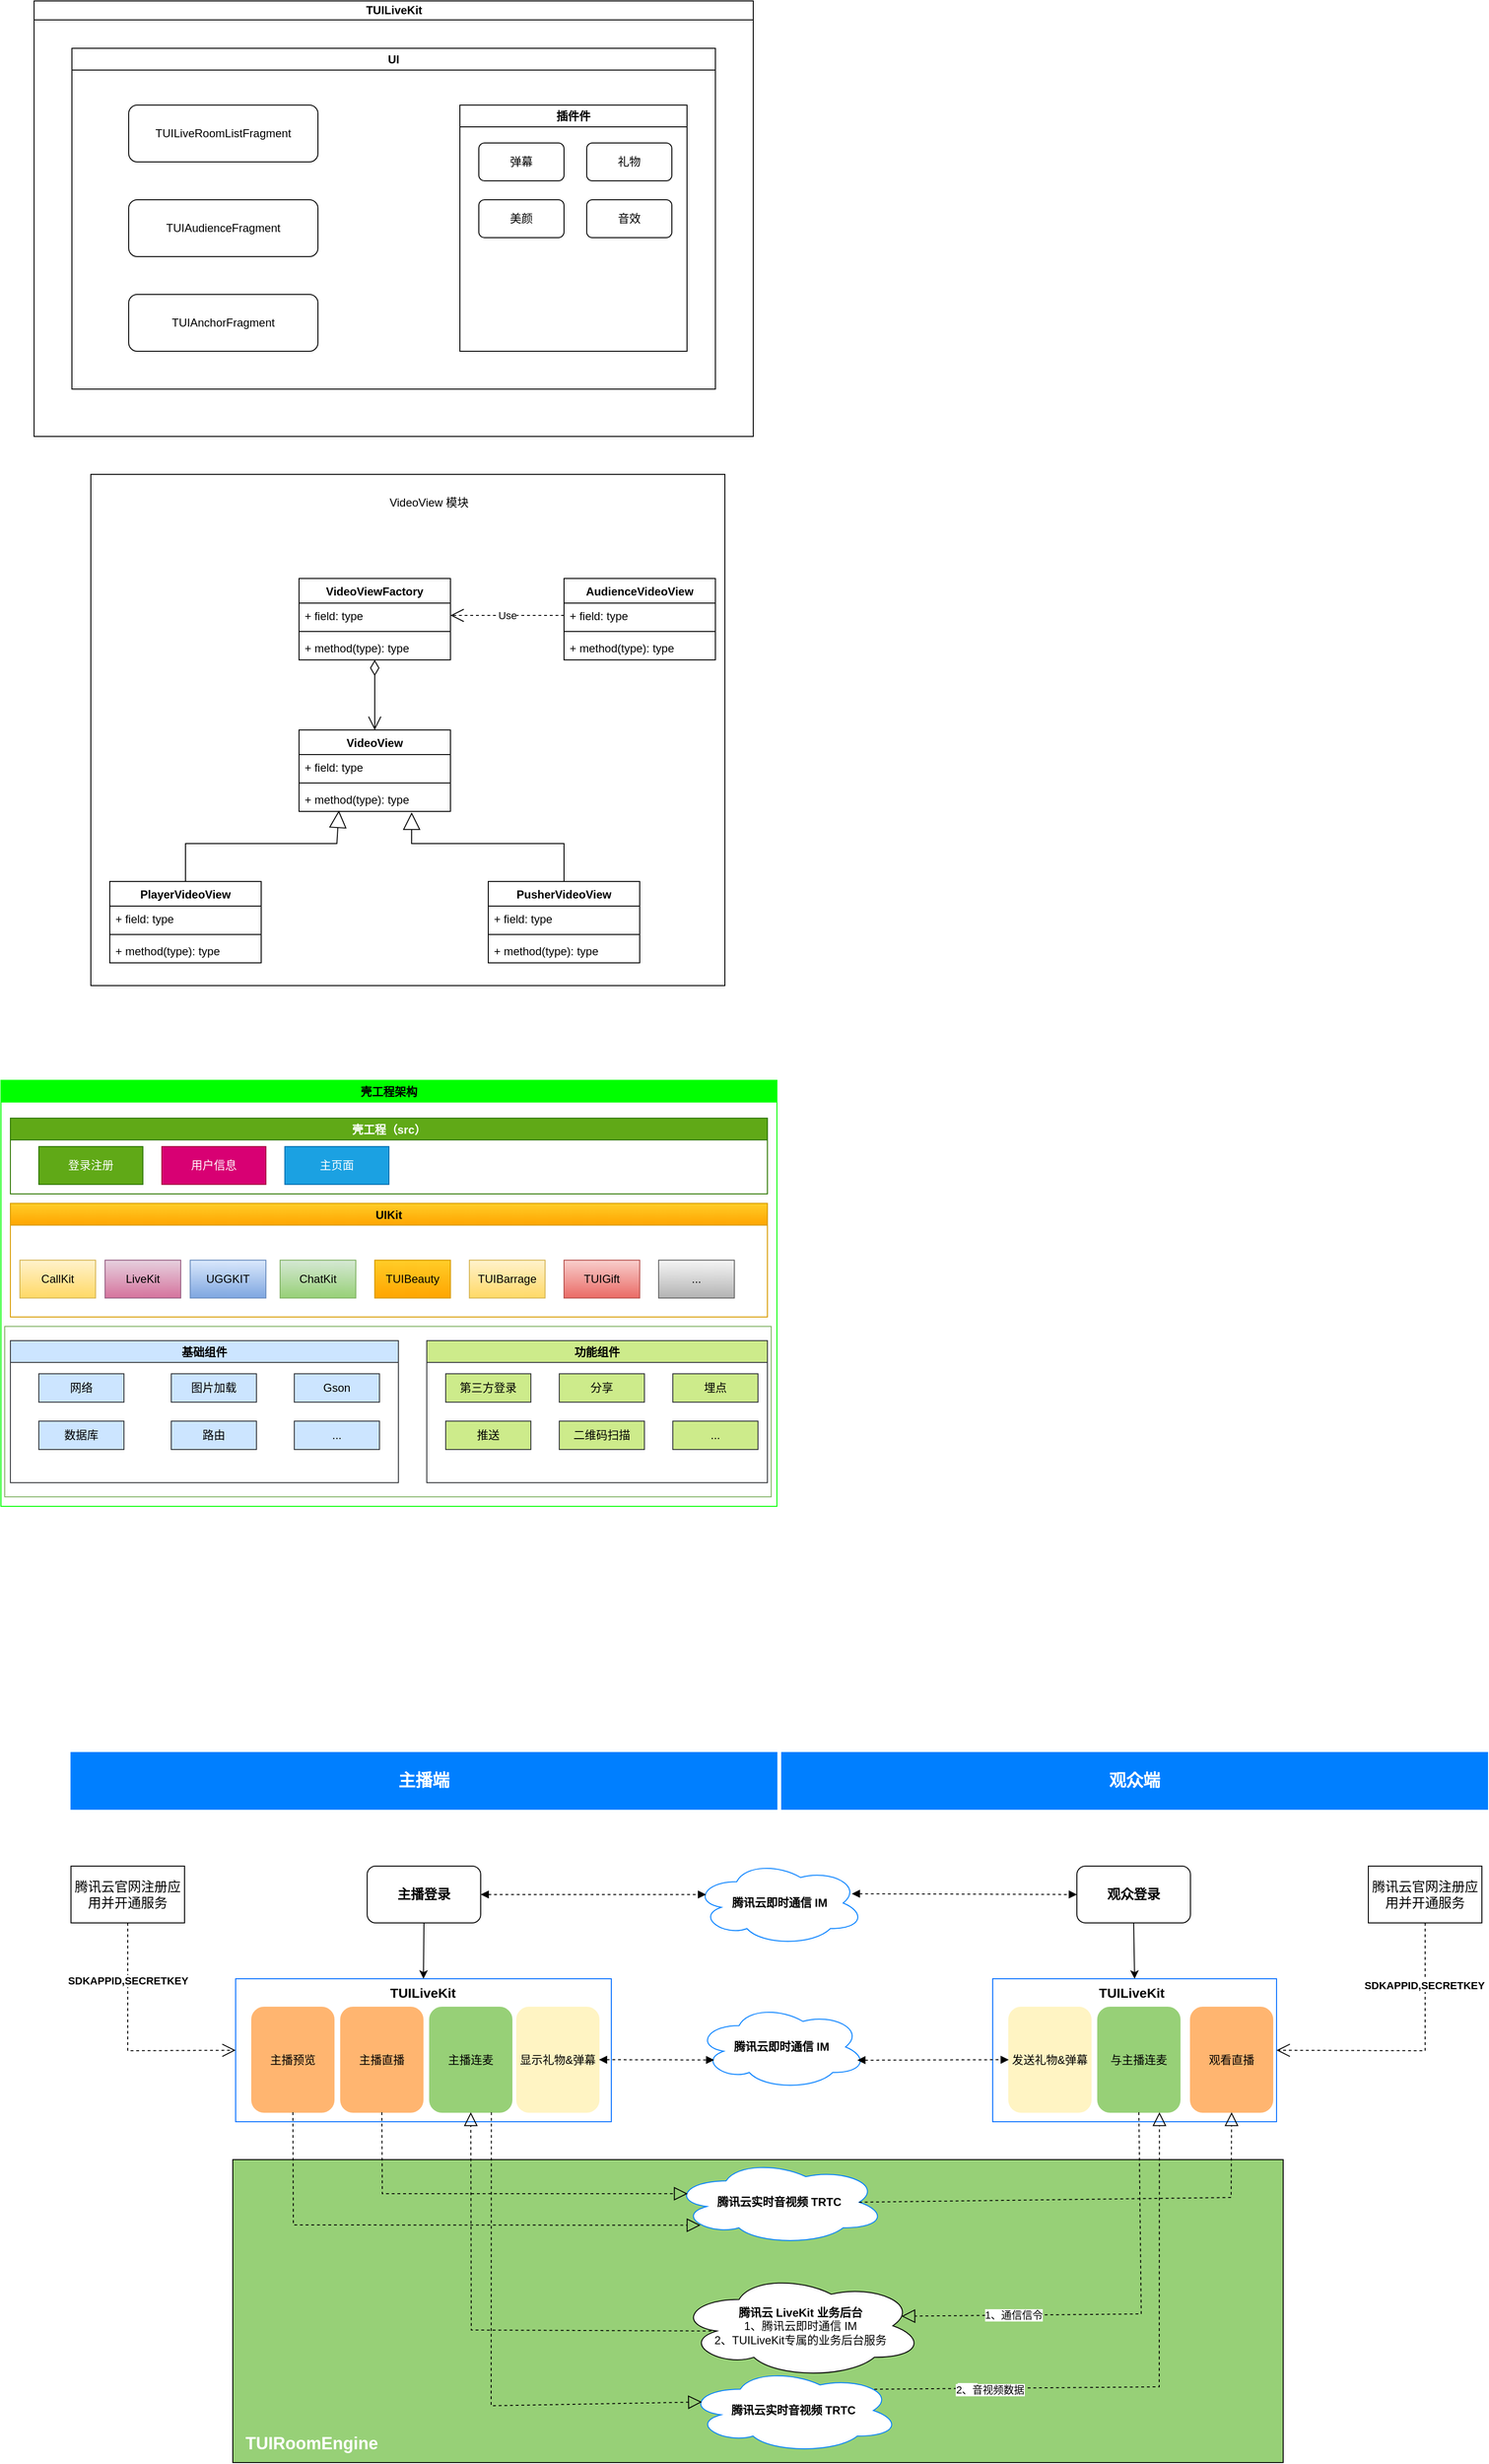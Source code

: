 <mxfile version="24.3.1" type="github">
  <diagram id="prtHgNgQTEPvFCAcTncT" name="Page-1">
    <mxGraphModel dx="2226" dy="975" grid="1" gridSize="10" guides="1" tooltips="1" connect="1" arrows="1" fold="1" page="1" pageScale="1" pageWidth="827" pageHeight="1169" math="0" shadow="0">
      <root>
        <mxCell id="0" />
        <mxCell id="1" parent="0" />
        <mxCell id="U0rbw6reVC3A500WmU9E-67" value="" style="rounded=0;whiteSpace=wrap;html=1;fillColor=#97D077;" vertex="1" parent="1">
          <mxGeometry x="250" y="2350" width="1110" height="320" as="geometry" />
        </mxCell>
        <mxCell id="qKdqZK4pxTI20FY4RLXW-25" value="" style="rounded=0;whiteSpace=wrap;html=1;fillColor=#FFFFFF;strokeColor=#82b366;" parent="1" vertex="1">
          <mxGeometry x="9" y="1470" width="810" height="180" as="geometry" />
        </mxCell>
        <mxCell id="Bm5xuSs-34fYkXy3SaaI-27" value="" style="rounded=0;whiteSpace=wrap;html=1;movable=0;resizable=0;rotatable=0;deletable=0;editable=0;locked=1;connectable=0;" parent="1" vertex="1">
          <mxGeometry x="100" y="570" width="670" height="540" as="geometry" />
        </mxCell>
        <mxCell id="dNxyNK7c78bLwvsdeMH5-11" value="TUILiveKit" style="swimlane;html=1;startSize=20;horizontal=1;containerType=tree;glass=0;" parent="1" vertex="1">
          <mxGeometry x="40" y="70" width="760" height="460" as="geometry" />
        </mxCell>
        <mxCell id="YKUUuAs3QgxlzlbzOPTa-2" value="UI" style="swimlane;whiteSpace=wrap;html=1;" parent="dNxyNK7c78bLwvsdeMH5-11" vertex="1">
          <mxGeometry x="40" y="50" width="680" height="360" as="geometry" />
        </mxCell>
        <mxCell id="YKUUuAs3QgxlzlbzOPTa-11" value="TUILiveRoomListFragment" style="rounded=1;whiteSpace=wrap;html=1;" parent="YKUUuAs3QgxlzlbzOPTa-2" vertex="1">
          <mxGeometry x="60" y="60" width="200" height="60" as="geometry" />
        </mxCell>
        <mxCell id="YKUUuAs3QgxlzlbzOPTa-12" value="TUIAudienceFragment" style="rounded=1;whiteSpace=wrap;html=1;" parent="YKUUuAs3QgxlzlbzOPTa-2" vertex="1">
          <mxGeometry x="60" y="160" width="200" height="60" as="geometry" />
        </mxCell>
        <mxCell id="YKUUuAs3QgxlzlbzOPTa-17" value="TUIAnchorFragment" style="rounded=1;whiteSpace=wrap;html=1;" parent="YKUUuAs3QgxlzlbzOPTa-2" vertex="1">
          <mxGeometry x="60" y="260" width="200" height="60" as="geometry" />
        </mxCell>
        <mxCell id="YKUUuAs3QgxlzlbzOPTa-18" value="插件件" style="swimlane;whiteSpace=wrap;html=1;" parent="YKUUuAs3QgxlzlbzOPTa-2" vertex="1">
          <mxGeometry x="410" y="60" width="240" height="260" as="geometry" />
        </mxCell>
        <mxCell id="YKUUuAs3QgxlzlbzOPTa-19" value="弹幕" style="rounded=1;whiteSpace=wrap;html=1;" parent="YKUUuAs3QgxlzlbzOPTa-18" vertex="1">
          <mxGeometry x="20" y="40" width="90" height="40" as="geometry" />
        </mxCell>
        <mxCell id="YKUUuAs3QgxlzlbzOPTa-20" value="礼物" style="rounded=1;whiteSpace=wrap;html=1;" parent="YKUUuAs3QgxlzlbzOPTa-18" vertex="1">
          <mxGeometry x="134" y="40" width="90" height="40" as="geometry" />
        </mxCell>
        <mxCell id="YKUUuAs3QgxlzlbzOPTa-21" value="美颜" style="rounded=1;whiteSpace=wrap;html=1;" parent="YKUUuAs3QgxlzlbzOPTa-18" vertex="1">
          <mxGeometry x="20" y="100" width="90" height="40" as="geometry" />
        </mxCell>
        <mxCell id="YKUUuAs3QgxlzlbzOPTa-22" value="音效" style="rounded=1;whiteSpace=wrap;html=1;" parent="YKUUuAs3QgxlzlbzOPTa-18" vertex="1">
          <mxGeometry x="134" y="100" width="90" height="40" as="geometry" />
        </mxCell>
        <mxCell id="Bm5xuSs-34fYkXy3SaaI-1" value="VideoView" style="swimlane;fontStyle=1;align=center;verticalAlign=top;childLayout=stackLayout;horizontal=1;startSize=26;horizontalStack=0;resizeParent=1;resizeParentMax=0;resizeLast=0;collapsible=1;marginBottom=0;whiteSpace=wrap;html=1;" parent="1" vertex="1">
          <mxGeometry x="320" y="840" width="160" height="86" as="geometry" />
        </mxCell>
        <mxCell id="Bm5xuSs-34fYkXy3SaaI-2" value="+ field: type" style="text;strokeColor=none;fillColor=none;align=left;verticalAlign=top;spacingLeft=4;spacingRight=4;overflow=hidden;rotatable=0;points=[[0,0.5],[1,0.5]];portConstraint=eastwest;whiteSpace=wrap;html=1;" parent="Bm5xuSs-34fYkXy3SaaI-1" vertex="1">
          <mxGeometry y="26" width="160" height="26" as="geometry" />
        </mxCell>
        <mxCell id="Bm5xuSs-34fYkXy3SaaI-3" value="" style="line;strokeWidth=1;fillColor=none;align=left;verticalAlign=middle;spacingTop=-1;spacingLeft=3;spacingRight=3;rotatable=0;labelPosition=right;points=[];portConstraint=eastwest;strokeColor=inherit;" parent="Bm5xuSs-34fYkXy3SaaI-1" vertex="1">
          <mxGeometry y="52" width="160" height="8" as="geometry" />
        </mxCell>
        <mxCell id="Bm5xuSs-34fYkXy3SaaI-4" value="+ method(type): type" style="text;strokeColor=none;fillColor=none;align=left;verticalAlign=top;spacingLeft=4;spacingRight=4;overflow=hidden;rotatable=0;points=[[0,0.5],[1,0.5]];portConstraint=eastwest;whiteSpace=wrap;html=1;" parent="Bm5xuSs-34fYkXy3SaaI-1" vertex="1">
          <mxGeometry y="60" width="160" height="26" as="geometry" />
        </mxCell>
        <mxCell id="Bm5xuSs-34fYkXy3SaaI-5" value="PusherVideoView" style="swimlane;fontStyle=1;align=center;verticalAlign=top;childLayout=stackLayout;horizontal=1;startSize=26;horizontalStack=0;resizeParent=1;resizeParentMax=0;resizeLast=0;collapsible=1;marginBottom=0;whiteSpace=wrap;html=1;" parent="1" vertex="1">
          <mxGeometry x="520" y="1000" width="160" height="86" as="geometry" />
        </mxCell>
        <mxCell id="Bm5xuSs-34fYkXy3SaaI-6" value="+ field: type" style="text;strokeColor=none;fillColor=none;align=left;verticalAlign=top;spacingLeft=4;spacingRight=4;overflow=hidden;rotatable=0;points=[[0,0.5],[1,0.5]];portConstraint=eastwest;whiteSpace=wrap;html=1;" parent="Bm5xuSs-34fYkXy3SaaI-5" vertex="1">
          <mxGeometry y="26" width="160" height="26" as="geometry" />
        </mxCell>
        <mxCell id="Bm5xuSs-34fYkXy3SaaI-7" value="" style="line;strokeWidth=1;fillColor=none;align=left;verticalAlign=middle;spacingTop=-1;spacingLeft=3;spacingRight=3;rotatable=0;labelPosition=right;points=[];portConstraint=eastwest;strokeColor=inherit;" parent="Bm5xuSs-34fYkXy3SaaI-5" vertex="1">
          <mxGeometry y="52" width="160" height="8" as="geometry" />
        </mxCell>
        <mxCell id="Bm5xuSs-34fYkXy3SaaI-8" value="+ method(type): type" style="text;strokeColor=none;fillColor=none;align=left;verticalAlign=top;spacingLeft=4;spacingRight=4;overflow=hidden;rotatable=0;points=[[0,0.5],[1,0.5]];portConstraint=eastwest;whiteSpace=wrap;html=1;" parent="Bm5xuSs-34fYkXy3SaaI-5" vertex="1">
          <mxGeometry y="60" width="160" height="26" as="geometry" />
        </mxCell>
        <mxCell id="Bm5xuSs-34fYkXy3SaaI-9" value="PlayerVideoView" style="swimlane;fontStyle=1;align=center;verticalAlign=top;childLayout=stackLayout;horizontal=1;startSize=26;horizontalStack=0;resizeParent=1;resizeParentMax=0;resizeLast=0;collapsible=1;marginBottom=0;whiteSpace=wrap;html=1;" parent="1" vertex="1">
          <mxGeometry x="120" y="1000" width="160" height="86" as="geometry" />
        </mxCell>
        <mxCell id="Bm5xuSs-34fYkXy3SaaI-10" value="+ field: type" style="text;strokeColor=none;fillColor=none;align=left;verticalAlign=top;spacingLeft=4;spacingRight=4;overflow=hidden;rotatable=0;points=[[0,0.5],[1,0.5]];portConstraint=eastwest;whiteSpace=wrap;html=1;" parent="Bm5xuSs-34fYkXy3SaaI-9" vertex="1">
          <mxGeometry y="26" width="160" height="26" as="geometry" />
        </mxCell>
        <mxCell id="Bm5xuSs-34fYkXy3SaaI-11" value="" style="line;strokeWidth=1;fillColor=none;align=left;verticalAlign=middle;spacingTop=-1;spacingLeft=3;spacingRight=3;rotatable=0;labelPosition=right;points=[];portConstraint=eastwest;strokeColor=inherit;" parent="Bm5xuSs-34fYkXy3SaaI-9" vertex="1">
          <mxGeometry y="52" width="160" height="8" as="geometry" />
        </mxCell>
        <mxCell id="Bm5xuSs-34fYkXy3SaaI-12" value="+ method(type): type" style="text;strokeColor=none;fillColor=none;align=left;verticalAlign=top;spacingLeft=4;spacingRight=4;overflow=hidden;rotatable=0;points=[[0,0.5],[1,0.5]];portConstraint=eastwest;whiteSpace=wrap;html=1;" parent="Bm5xuSs-34fYkXy3SaaI-9" vertex="1">
          <mxGeometry y="60" width="160" height="26" as="geometry" />
        </mxCell>
        <mxCell id="Bm5xuSs-34fYkXy3SaaI-13" value="AudienceVideoView" style="swimlane;fontStyle=1;align=center;verticalAlign=top;childLayout=stackLayout;horizontal=1;startSize=26;horizontalStack=0;resizeParent=1;resizeParentMax=0;resizeLast=0;collapsible=1;marginBottom=0;whiteSpace=wrap;html=1;" parent="1" vertex="1">
          <mxGeometry x="600" y="680" width="160" height="86" as="geometry" />
        </mxCell>
        <mxCell id="Bm5xuSs-34fYkXy3SaaI-14" value="+ field: type" style="text;strokeColor=none;fillColor=none;align=left;verticalAlign=top;spacingLeft=4;spacingRight=4;overflow=hidden;rotatable=0;points=[[0,0.5],[1,0.5]];portConstraint=eastwest;whiteSpace=wrap;html=1;" parent="Bm5xuSs-34fYkXy3SaaI-13" vertex="1">
          <mxGeometry y="26" width="160" height="26" as="geometry" />
        </mxCell>
        <mxCell id="Bm5xuSs-34fYkXy3SaaI-15" value="" style="line;strokeWidth=1;fillColor=none;align=left;verticalAlign=middle;spacingTop=-1;spacingLeft=3;spacingRight=3;rotatable=0;labelPosition=right;points=[];portConstraint=eastwest;strokeColor=inherit;" parent="Bm5xuSs-34fYkXy3SaaI-13" vertex="1">
          <mxGeometry y="52" width="160" height="8" as="geometry" />
        </mxCell>
        <mxCell id="Bm5xuSs-34fYkXy3SaaI-16" value="+ method(type): type" style="text;strokeColor=none;fillColor=none;align=left;verticalAlign=top;spacingLeft=4;spacingRight=4;overflow=hidden;rotatable=0;points=[[0,0.5],[1,0.5]];portConstraint=eastwest;whiteSpace=wrap;html=1;" parent="Bm5xuSs-34fYkXy3SaaI-13" vertex="1">
          <mxGeometry y="60" width="160" height="26" as="geometry" />
        </mxCell>
        <mxCell id="Bm5xuSs-34fYkXy3SaaI-17" value="VideoViewFactory" style="swimlane;fontStyle=1;align=center;verticalAlign=top;childLayout=stackLayout;horizontal=1;startSize=26;horizontalStack=0;resizeParent=1;resizeParentMax=0;resizeLast=0;collapsible=1;marginBottom=0;whiteSpace=wrap;html=1;" parent="1" vertex="1">
          <mxGeometry x="320" y="680" width="160" height="86" as="geometry" />
        </mxCell>
        <mxCell id="Bm5xuSs-34fYkXy3SaaI-18" value="+ field: type" style="text;strokeColor=none;fillColor=none;align=left;verticalAlign=top;spacingLeft=4;spacingRight=4;overflow=hidden;rotatable=0;points=[[0,0.5],[1,0.5]];portConstraint=eastwest;whiteSpace=wrap;html=1;" parent="Bm5xuSs-34fYkXy3SaaI-17" vertex="1">
          <mxGeometry y="26" width="160" height="26" as="geometry" />
        </mxCell>
        <mxCell id="Bm5xuSs-34fYkXy3SaaI-19" value="" style="line;strokeWidth=1;fillColor=none;align=left;verticalAlign=middle;spacingTop=-1;spacingLeft=3;spacingRight=3;rotatable=0;labelPosition=right;points=[];portConstraint=eastwest;strokeColor=inherit;" parent="Bm5xuSs-34fYkXy3SaaI-17" vertex="1">
          <mxGeometry y="52" width="160" height="8" as="geometry" />
        </mxCell>
        <mxCell id="Bm5xuSs-34fYkXy3SaaI-20" value="+ method(type): type" style="text;strokeColor=none;fillColor=none;align=left;verticalAlign=top;spacingLeft=4;spacingRight=4;overflow=hidden;rotatable=0;points=[[0,0.5],[1,0.5]];portConstraint=eastwest;whiteSpace=wrap;html=1;" parent="Bm5xuSs-34fYkXy3SaaI-17" vertex="1">
          <mxGeometry y="60" width="160" height="26" as="geometry" />
        </mxCell>
        <mxCell id="Bm5xuSs-34fYkXy3SaaI-22" value="" style="endArrow=block;endSize=16;endFill=0;html=1;rounded=0;exitX=0.5;exitY=0;exitDx=0;exitDy=0;entryX=0.263;entryY=0.962;entryDx=0;entryDy=0;entryPerimeter=0;" parent="1" source="Bm5xuSs-34fYkXy3SaaI-9" target="Bm5xuSs-34fYkXy3SaaI-4" edge="1">
          <mxGeometry width="160" relative="1" as="geometry">
            <mxPoint x="330" y="790" as="sourcePoint" />
            <mxPoint x="490" y="790" as="targetPoint" />
            <Array as="points">
              <mxPoint x="200" y="960" />
              <mxPoint x="360" y="960" />
            </Array>
          </mxGeometry>
        </mxCell>
        <mxCell id="Bm5xuSs-34fYkXy3SaaI-24" value="" style="endArrow=block;endSize=16;endFill=0;html=1;rounded=0;exitX=0.5;exitY=0;exitDx=0;exitDy=0;entryX=0.744;entryY=1.038;entryDx=0;entryDy=0;entryPerimeter=0;" parent="1" source="Bm5xuSs-34fYkXy3SaaI-5" target="Bm5xuSs-34fYkXy3SaaI-4" edge="1">
          <mxGeometry width="160" relative="1" as="geometry">
            <mxPoint x="330" y="790" as="sourcePoint" />
            <mxPoint x="490" y="790" as="targetPoint" />
            <Array as="points">
              <mxPoint x="600" y="960" />
              <mxPoint x="439" y="960" />
            </Array>
          </mxGeometry>
        </mxCell>
        <mxCell id="Bm5xuSs-34fYkXy3SaaI-25" value="" style="endArrow=open;html=1;endSize=12;startArrow=diamondThin;startSize=14;startFill=0;edgeStyle=orthogonalEdgeStyle;align=left;verticalAlign=bottom;rounded=0;" parent="1" edge="1">
          <mxGeometry x="-1" y="3" relative="1" as="geometry">
            <mxPoint x="400" y="766" as="sourcePoint" />
            <mxPoint x="400" y="840" as="targetPoint" />
            <Array as="points">
              <mxPoint x="400" y="809" />
            </Array>
          </mxGeometry>
        </mxCell>
        <mxCell id="Bm5xuSs-34fYkXy3SaaI-26" value="Use" style="endArrow=open;endSize=12;dashed=1;html=1;rounded=0;exitX=0;exitY=0.5;exitDx=0;exitDy=0;entryX=1;entryY=0.5;entryDx=0;entryDy=0;" parent="1" source="Bm5xuSs-34fYkXy3SaaI-14" target="Bm5xuSs-34fYkXy3SaaI-18" edge="1">
          <mxGeometry width="160" relative="1" as="geometry">
            <mxPoint x="480" y="790" as="sourcePoint" />
            <mxPoint x="640" y="790" as="targetPoint" />
          </mxGeometry>
        </mxCell>
        <mxCell id="Bm5xuSs-34fYkXy3SaaI-28" value="VideoView 模块" style="text;html=1;strokeColor=none;fillColor=none;align=center;verticalAlign=middle;whiteSpace=wrap;rounded=0;movable=0;resizable=0;rotatable=0;deletable=0;editable=0;locked=1;connectable=0;" parent="1" vertex="1">
          <mxGeometry x="395" y="585" width="125" height="30" as="geometry" />
        </mxCell>
        <mxCell id="qKdqZK4pxTI20FY4RLXW-4" value="基础组件" style="swimlane;fillColor=#cce5ff;strokeColor=#36393d;" parent="1" vertex="1">
          <mxGeometry x="15" y="1485" width="410" height="150" as="geometry" />
        </mxCell>
        <mxCell id="qKdqZK4pxTI20FY4RLXW-5" value="功能组件" style="swimlane;fillColor=#cdeb8b;strokeColor=#36393d;" parent="1" vertex="1">
          <mxGeometry x="455" y="1485" width="360" height="150" as="geometry" />
        </mxCell>
        <mxCell id="qKdqZK4pxTI20FY4RLXW-7" value="壳工程架构" style="swimlane;fillColor=#00FF00;strokeColor=#00FF00;" parent="1" vertex="1">
          <mxGeometry x="5" y="1210" width="820" height="450" as="geometry" />
        </mxCell>
        <mxCell id="qKdqZK4pxTI20FY4RLXW-8" value="网络" style="rounded=0;whiteSpace=wrap;html=1;fillColor=#cce5ff;strokeColor=#36393d;" parent="qKdqZK4pxTI20FY4RLXW-7" vertex="1">
          <mxGeometry x="40" y="310" width="90" height="30" as="geometry" />
        </mxCell>
        <mxCell id="qKdqZK4pxTI20FY4RLXW-9" value="数据库" style="rounded=0;whiteSpace=wrap;html=1;fillColor=#cce5ff;strokeColor=#36393d;" parent="qKdqZK4pxTI20FY4RLXW-7" vertex="1">
          <mxGeometry x="40" y="360" width="90" height="30" as="geometry" />
        </mxCell>
        <mxCell id="qKdqZK4pxTI20FY4RLXW-10" value="图片加载" style="rounded=0;whiteSpace=wrap;html=1;fillColor=#cce5ff;strokeColor=#36393d;" parent="qKdqZK4pxTI20FY4RLXW-7" vertex="1">
          <mxGeometry x="180" y="310" width="90" height="30" as="geometry" />
        </mxCell>
        <mxCell id="qKdqZK4pxTI20FY4RLXW-11" value="路由" style="rounded=0;whiteSpace=wrap;html=1;fillColor=#cce5ff;strokeColor=#36393d;" parent="qKdqZK4pxTI20FY4RLXW-7" vertex="1">
          <mxGeometry x="180" y="360" width="90" height="30" as="geometry" />
        </mxCell>
        <mxCell id="qKdqZK4pxTI20FY4RLXW-12" value="Gson" style="rounded=0;whiteSpace=wrap;html=1;fillColor=#cce5ff;strokeColor=#36393d;" parent="qKdqZK4pxTI20FY4RLXW-7" vertex="1">
          <mxGeometry x="310" y="310" width="90" height="30" as="geometry" />
        </mxCell>
        <mxCell id="qKdqZK4pxTI20FY4RLXW-19" value="..." style="rounded=0;whiteSpace=wrap;html=1;fillColor=#cce5ff;strokeColor=#36393d;" parent="qKdqZK4pxTI20FY4RLXW-7" vertex="1">
          <mxGeometry x="310" y="360" width="90" height="30" as="geometry" />
        </mxCell>
        <mxCell id="qKdqZK4pxTI20FY4RLXW-20" value="第三方登录" style="rounded=0;whiteSpace=wrap;html=1;fillColor=#cdeb8b;strokeColor=#36393d;" parent="qKdqZK4pxTI20FY4RLXW-7" vertex="1">
          <mxGeometry x="470" y="310" width="90" height="30" as="geometry" />
        </mxCell>
        <mxCell id="qKdqZK4pxTI20FY4RLXW-21" value="分享" style="rounded=0;whiteSpace=wrap;html=1;fillColor=#cdeb8b;strokeColor=#36393d;" parent="qKdqZK4pxTI20FY4RLXW-7" vertex="1">
          <mxGeometry x="590" y="310" width="90" height="30" as="geometry" />
        </mxCell>
        <mxCell id="qKdqZK4pxTI20FY4RLXW-22" value="埋点" style="rounded=0;whiteSpace=wrap;html=1;fillColor=#cdeb8b;strokeColor=#36393d;" parent="qKdqZK4pxTI20FY4RLXW-7" vertex="1">
          <mxGeometry x="710" y="310" width="90" height="30" as="geometry" />
        </mxCell>
        <mxCell id="qKdqZK4pxTI20FY4RLXW-24" value="推送" style="rounded=0;whiteSpace=wrap;html=1;fillColor=#cdeb8b;strokeColor=#36393d;" parent="qKdqZK4pxTI20FY4RLXW-7" vertex="1">
          <mxGeometry x="470" y="360" width="90" height="30" as="geometry" />
        </mxCell>
        <mxCell id="qKdqZK4pxTI20FY4RLXW-33" value="UIKit" style="swimlane;fillColor=#ffcd28;strokeColor=#d79b00;gradientColor=#ffa500;" parent="qKdqZK4pxTI20FY4RLXW-7" vertex="1">
          <mxGeometry x="10" y="130" width="800" height="120" as="geometry" />
        </mxCell>
        <mxCell id="qKdqZK4pxTI20FY4RLXW-29" value="LiveKit" style="rounded=0;whiteSpace=wrap;html=1;fillColor=#e6d0de;strokeColor=#996185;gradientColor=#d5739d;" parent="qKdqZK4pxTI20FY4RLXW-33" vertex="1">
          <mxGeometry x="100" y="60" width="80" height="40" as="geometry" />
        </mxCell>
        <mxCell id="qKdqZK4pxTI20FY4RLXW-28" value="CallKit" style="rounded=0;whiteSpace=wrap;html=1;fillColor=#fff2cc;strokeColor=#d6b656;gradientColor=#ffd966;" parent="qKdqZK4pxTI20FY4RLXW-33" vertex="1">
          <mxGeometry x="10" y="60" width="80" height="40" as="geometry" />
        </mxCell>
        <mxCell id="qKdqZK4pxTI20FY4RLXW-31" value="UGGKIT" style="rounded=0;whiteSpace=wrap;html=1;fillColor=#dae8fc;strokeColor=#6c8ebf;gradientColor=#7ea6e0;" parent="qKdqZK4pxTI20FY4RLXW-33" vertex="1">
          <mxGeometry x="190" y="60" width="80" height="40" as="geometry" />
        </mxCell>
        <mxCell id="sze4PZu37mG5Or_dmL7Z-6" value="ChatKit" style="rounded=0;whiteSpace=wrap;html=1;fillColor=#d5e8d4;strokeColor=#82b366;gradientColor=#97d077;" parent="qKdqZK4pxTI20FY4RLXW-33" vertex="1">
          <mxGeometry x="285" y="60" width="80" height="40" as="geometry" />
        </mxCell>
        <mxCell id="sze4PZu37mG5Or_dmL7Z-7" value="TUIBeauty" style="rounded=0;whiteSpace=wrap;html=1;fillColor=#ffcd28;strokeColor=#d79b00;gradientColor=#ffa500;" parent="qKdqZK4pxTI20FY4RLXW-33" vertex="1">
          <mxGeometry x="385" y="60" width="80" height="40" as="geometry" />
        </mxCell>
        <mxCell id="sze4PZu37mG5Or_dmL7Z-8" value="TUIBarrage" style="rounded=0;whiteSpace=wrap;html=1;fillColor=#fff2cc;strokeColor=#d6b656;gradientColor=#ffd966;" parent="qKdqZK4pxTI20FY4RLXW-33" vertex="1">
          <mxGeometry x="485" y="60" width="80" height="40" as="geometry" />
        </mxCell>
        <mxCell id="sze4PZu37mG5Or_dmL7Z-9" value="TUIGift" style="rounded=0;whiteSpace=wrap;html=1;fillColor=#f8cecc;strokeColor=#b85450;gradientColor=#ea6b66;" parent="qKdqZK4pxTI20FY4RLXW-33" vertex="1">
          <mxGeometry x="585" y="60" width="80" height="40" as="geometry" />
        </mxCell>
        <mxCell id="sze4PZu37mG5Or_dmL7Z-19" value="..." style="rounded=0;whiteSpace=wrap;html=1;fillColor=#f5f5f5;strokeColor=#666666;gradientColor=#b3b3b3;" parent="qKdqZK4pxTI20FY4RLXW-33" vertex="1">
          <mxGeometry x="685" y="60" width="80" height="40" as="geometry" />
        </mxCell>
        <mxCell id="qKdqZK4pxTI20FY4RLXW-36" value="壳工程（src）" style="swimlane;fillColor=#60a917;strokeColor=#2D7600;fontColor=#ffffff;" parent="1" vertex="1">
          <mxGeometry x="15" y="1250" width="800" height="80" as="geometry" />
        </mxCell>
        <mxCell id="qKdqZK4pxTI20FY4RLXW-37" value="登录注册" style="rounded=0;whiteSpace=wrap;html=1;fillColor=#60a917;strokeColor=#2D7600;fontColor=#ffffff;" parent="qKdqZK4pxTI20FY4RLXW-36" vertex="1">
          <mxGeometry x="30" y="30" width="110" height="40" as="geometry" />
        </mxCell>
        <mxCell id="qKdqZK4pxTI20FY4RLXW-38" value="用户信息" style="rounded=0;whiteSpace=wrap;html=1;fillColor=#d80073;strokeColor=#A50040;fontColor=#ffffff;" parent="qKdqZK4pxTI20FY4RLXW-36" vertex="1">
          <mxGeometry x="160" y="30" width="110" height="40" as="geometry" />
        </mxCell>
        <mxCell id="qKdqZK4pxTI20FY4RLXW-39" value="主页面" style="rounded=0;whiteSpace=wrap;html=1;fillColor=#1ba1e2;strokeColor=#006EAF;fontColor=#ffffff;" parent="qKdqZK4pxTI20FY4RLXW-36" vertex="1">
          <mxGeometry x="290" y="30" width="110" height="40" as="geometry" />
        </mxCell>
        <mxCell id="sze4PZu37mG5Or_dmL7Z-2" value="二维码扫描" style="rounded=0;whiteSpace=wrap;html=1;fillColor=#cdeb8b;strokeColor=#36393d;" parent="1" vertex="1">
          <mxGeometry x="595" y="1570" width="90" height="30" as="geometry" />
        </mxCell>
        <mxCell id="sze4PZu37mG5Or_dmL7Z-21" value="..." style="rounded=0;whiteSpace=wrap;html=1;fillColor=#cdeb8b;strokeColor=#36393d;" parent="1" vertex="1">
          <mxGeometry x="715" y="1570" width="90" height="30" as="geometry" />
        </mxCell>
        <mxCell id="U0rbw6reVC3A500WmU9E-5" value="&lt;font color=&quot;#ffffff&quot; style=&quot;font-size: 18px;&quot;&gt;&lt;b&gt;主播端&lt;/b&gt;&lt;/font&gt;" style="rounded=0;whiteSpace=wrap;html=1;strokeColor=#007FFF;fillColor=#007FFF;" vertex="1" parent="1">
          <mxGeometry x="79" y="1920" width="746" height="60" as="geometry" />
        </mxCell>
        <mxCell id="U0rbw6reVC3A500WmU9E-6" value="&lt;font style=&quot;font-size: 18px;&quot; color=&quot;#ffffff&quot;&gt;&lt;b&gt;观众端&lt;/b&gt;&lt;/font&gt;" style="rounded=0;whiteSpace=wrap;html=1;strokeColor=#007FFF;fillColor=#007FFF;" vertex="1" parent="1">
          <mxGeometry x="830" y="1920" width="746" height="60" as="geometry" />
        </mxCell>
        <mxCell id="U0rbw6reVC3A500WmU9E-7" value="&lt;font style=&quot;font-size: 14px;&quot;&gt;&lt;b&gt;主播登录&lt;/b&gt;&lt;/font&gt;" style="rounded=1;whiteSpace=wrap;html=1;" vertex="1" parent="1">
          <mxGeometry x="392" y="2040" width="120" height="60" as="geometry" />
        </mxCell>
        <mxCell id="U0rbw6reVC3A500WmU9E-9" value="" style="endArrow=classic;html=1;rounded=0;exitX=0.5;exitY=1;exitDx=0;exitDy=0;entryX=0.5;entryY=0;entryDx=0;entryDy=0;" edge="1" parent="1" source="U0rbw6reVC3A500WmU9E-7" target="U0rbw6reVC3A500WmU9E-10">
          <mxGeometry width="50" height="50" relative="1" as="geometry">
            <mxPoint x="830" y="2170" as="sourcePoint" />
            <mxPoint x="452" y="2160" as="targetPoint" />
          </mxGeometry>
        </mxCell>
        <mxCell id="U0rbw6reVC3A500WmU9E-10" value="" style="rounded=0;whiteSpace=wrap;html=1;strokeColor=#006CFF;" vertex="1" parent="1">
          <mxGeometry x="253" y="2159" width="397" height="151" as="geometry" />
        </mxCell>
        <mxCell id="U0rbw6reVC3A500WmU9E-14" value="&lt;font style=&quot;font-size: 14px;&quot;&gt;&lt;b&gt;TUILiveKit&lt;/b&gt;&lt;/font&gt;" style="text;html=1;align=center;verticalAlign=middle;whiteSpace=wrap;rounded=0;" vertex="1" parent="1">
          <mxGeometry x="420.5" y="2159" width="60" height="30" as="geometry" />
        </mxCell>
        <mxCell id="U0rbw6reVC3A500WmU9E-17" value="主播预览" style="rounded=1;whiteSpace=wrap;html=1;fillColor=#FFB570;strokeColor=#FFB570;" vertex="1" parent="1">
          <mxGeometry x="270" y="2189" width="87" height="111" as="geometry" />
        </mxCell>
        <mxCell id="U0rbw6reVC3A500WmU9E-18" value="主播直播" style="rounded=1;whiteSpace=wrap;html=1;strokeColor=#FFB570;fillColor=#FFB570;" vertex="1" parent="1">
          <mxGeometry x="364" y="2189" width="87" height="111" as="geometry" />
        </mxCell>
        <mxCell id="U0rbw6reVC3A500WmU9E-19" value="主播连麦" style="rounded=1;whiteSpace=wrap;html=1;fillColor=#97D077;strokeColor=#97D077;" vertex="1" parent="1">
          <mxGeometry x="458" y="2189" width="87" height="111" as="geometry" />
        </mxCell>
        <mxCell id="U0rbw6reVC3A500WmU9E-22" value="&lt;font style=&quot;font-size: 14px;&quot;&gt;&lt;b&gt;观众登录&lt;/b&gt;&lt;/font&gt;" style="rounded=1;whiteSpace=wrap;html=1;" vertex="1" parent="1">
          <mxGeometry x="1142" y="2040" width="120" height="60" as="geometry" />
        </mxCell>
        <mxCell id="U0rbw6reVC3A500WmU9E-23" value="" style="endArrow=classic;html=1;rounded=0;exitX=0.5;exitY=1;exitDx=0;exitDy=0;entryX=0.5;entryY=0;entryDx=0;entryDy=0;" edge="1" parent="1" source="U0rbw6reVC3A500WmU9E-22" target="U0rbw6reVC3A500WmU9E-24">
          <mxGeometry width="50" height="50" relative="1" as="geometry">
            <mxPoint x="1580" y="2170" as="sourcePoint" />
            <mxPoint x="1202" y="2160" as="targetPoint" />
          </mxGeometry>
        </mxCell>
        <mxCell id="U0rbw6reVC3A500WmU9E-24" value="" style="rounded=0;whiteSpace=wrap;html=1;strokeColor=#006CFF;" vertex="1" parent="1">
          <mxGeometry x="1053" y="2159" width="300" height="151" as="geometry" />
        </mxCell>
        <mxCell id="U0rbw6reVC3A500WmU9E-25" value="&lt;font style=&quot;font-size: 14px;&quot;&gt;&lt;b&gt;TUILiveKit&lt;/b&gt;&lt;/font&gt;" style="text;html=1;align=center;verticalAlign=middle;whiteSpace=wrap;rounded=0;" vertex="1" parent="1">
          <mxGeometry x="1170" y="2159" width="60" height="30" as="geometry" />
        </mxCell>
        <mxCell id="U0rbw6reVC3A500WmU9E-26" value="观看直播" style="rounded=1;whiteSpace=wrap;html=1;fillColor=#FFB570;strokeColor=#FFB570;" vertex="1" parent="1">
          <mxGeometry x="1262" y="2189" width="87" height="111" as="geometry" />
        </mxCell>
        <mxCell id="U0rbw6reVC3A500WmU9E-27" value="与主播连麦" style="rounded=1;whiteSpace=wrap;html=1;strokeColor=#97D077;fillColor=#97D077;" vertex="1" parent="1">
          <mxGeometry x="1164" y="2189" width="87" height="111" as="geometry" />
        </mxCell>
        <mxCell id="U0rbw6reVC3A500WmU9E-28" value="发送礼物&amp;amp;弹幕" style="rounded=1;whiteSpace=wrap;html=1;fillColor=#FFF4C3;strokeColor=#FFF4C3;" vertex="1" parent="1">
          <mxGeometry x="1070" y="2189" width="87" height="111" as="geometry" />
        </mxCell>
        <mxCell id="U0rbw6reVC3A500WmU9E-34" value="&lt;b&gt;腾讯云实时音视频 TRTC&lt;/b&gt;" style="ellipse;shape=cloud;whiteSpace=wrap;html=1;strokeColor=#007FFF;" vertex="1" parent="1">
          <mxGeometry x="715" y="2350" width="225" height="90" as="geometry" />
        </mxCell>
        <mxCell id="U0rbw6reVC3A500WmU9E-35" value="显示礼物&amp;amp;弹幕" style="rounded=1;whiteSpace=wrap;html=1;strokeColor=#FFF4C3;fillColor=#FFF4C3;" vertex="1" parent="1">
          <mxGeometry x="550" y="2189" width="87" height="111" as="geometry" />
        </mxCell>
        <mxCell id="U0rbw6reVC3A500WmU9E-36" value="" style="endArrow=block;dashed=1;endFill=0;endSize=12;html=1;rounded=0;entryX=0.5;entryY=1;entryDx=0;entryDy=0;exitX=0.875;exitY=0.5;exitDx=0;exitDy=0;exitPerimeter=0;" edge="1" parent="1" source="U0rbw6reVC3A500WmU9E-34" target="U0rbw6reVC3A500WmU9E-26">
          <mxGeometry width="160" relative="1" as="geometry">
            <mxPoint x="850" y="2310" as="sourcePoint" />
            <mxPoint x="1010" y="2310" as="targetPoint" />
            <Array as="points">
              <mxPoint x="1305" y="2390" />
            </Array>
          </mxGeometry>
        </mxCell>
        <mxCell id="U0rbw6reVC3A500WmU9E-37" value="" style="endArrow=block;dashed=1;endFill=0;endSize=12;html=1;rounded=0;exitX=0.5;exitY=1;exitDx=0;exitDy=0;entryX=0.07;entryY=0.4;entryDx=0;entryDy=0;entryPerimeter=0;" edge="1" parent="1" source="U0rbw6reVC3A500WmU9E-18" target="U0rbw6reVC3A500WmU9E-34">
          <mxGeometry width="160" relative="1" as="geometry">
            <mxPoint x="850" y="2310" as="sourcePoint" />
            <mxPoint x="1010" y="2310" as="targetPoint" />
            <Array as="points">
              <mxPoint x="408" y="2386" />
            </Array>
          </mxGeometry>
        </mxCell>
        <mxCell id="U0rbw6reVC3A500WmU9E-38" value="" style="endArrow=block;dashed=1;endFill=0;endSize=12;html=1;rounded=0;exitX=0.88;exitY=0.25;exitDx=0;exitDy=0;entryX=0.75;entryY=1;entryDx=0;entryDy=0;exitPerimeter=0;" edge="1" parent="1" source="U0rbw6reVC3A500WmU9E-43" target="U0rbw6reVC3A500WmU9E-27">
          <mxGeometry width="160" relative="1" as="geometry">
            <mxPoint x="850" y="2310" as="sourcePoint" />
            <mxPoint x="1010" y="2310" as="targetPoint" />
            <Array as="points">
              <mxPoint x="1229" y="2590" />
            </Array>
          </mxGeometry>
        </mxCell>
        <mxCell id="U0rbw6reVC3A500WmU9E-48" value="Text" style="edgeLabel;html=1;align=center;verticalAlign=middle;resizable=0;points=[];" vertex="1" connectable="0" parent="U0rbw6reVC3A500WmU9E-38">
          <mxGeometry x="-0.674" relative="1" as="geometry">
            <mxPoint x="1" as="offset" />
          </mxGeometry>
        </mxCell>
        <mxCell id="U0rbw6reVC3A500WmU9E-49" value="2、音视频数据" style="edgeLabel;html=1;align=center;verticalAlign=middle;resizable=0;points=[];" vertex="1" connectable="0" parent="U0rbw6reVC3A500WmU9E-38">
          <mxGeometry x="-0.592" y="-1" relative="1" as="geometry">
            <mxPoint x="1" as="offset" />
          </mxGeometry>
        </mxCell>
        <mxCell id="U0rbw6reVC3A500WmU9E-39" value="" style="endArrow=block;dashed=1;endFill=0;endSize=12;html=1;rounded=0;entryX=0.5;entryY=1;entryDx=0;entryDy=0;exitX=0.16;exitY=0.55;exitDx=0;exitDy=0;exitPerimeter=0;" edge="1" parent="1" source="U0rbw6reVC3A500WmU9E-78" target="U0rbw6reVC3A500WmU9E-19">
          <mxGeometry width="160" relative="1" as="geometry">
            <mxPoint x="655" y="2530" as="sourcePoint" />
            <mxPoint x="1010" y="2310" as="targetPoint" />
            <Array as="points">
              <mxPoint x="502" y="2530" />
            </Array>
          </mxGeometry>
        </mxCell>
        <mxCell id="U0rbw6reVC3A500WmU9E-40" value="" style="endArrow=block;dashed=1;endFill=0;endSize=12;html=1;rounded=0;exitX=0.5;exitY=1;exitDx=0;exitDy=0;entryX=0.91;entryY=0.409;entryDx=0;entryDy=0;entryPerimeter=0;" edge="1" parent="1" source="U0rbw6reVC3A500WmU9E-27" target="U0rbw6reVC3A500WmU9E-78">
          <mxGeometry width="160" relative="1" as="geometry">
            <mxPoint x="850" y="2310" as="sourcePoint" />
            <mxPoint x="970" y="2513" as="targetPoint" />
            <Array as="points">
              <mxPoint x="1210" y="2513" />
            </Array>
          </mxGeometry>
        </mxCell>
        <mxCell id="U0rbw6reVC3A500WmU9E-47" value="1、通信信令" style="edgeLabel;html=1;align=center;verticalAlign=middle;resizable=0;points=[];" vertex="1" connectable="0" parent="U0rbw6reVC3A500WmU9E-40">
          <mxGeometry x="0.493" y="-1" relative="1" as="geometry">
            <mxPoint as="offset" />
          </mxGeometry>
        </mxCell>
        <mxCell id="U0rbw6reVC3A500WmU9E-43" value="&lt;b&gt;腾讯云实时音视频 TRTC&lt;/b&gt;" style="ellipse;shape=cloud;whiteSpace=wrap;html=1;strokeColor=#007FFF;" vertex="1" parent="1">
          <mxGeometry x="730" y="2570" width="225" height="90" as="geometry" />
        </mxCell>
        <mxCell id="U0rbw6reVC3A500WmU9E-44" value="" style="endArrow=block;dashed=1;endFill=0;endSize=12;html=1;rounded=0;exitX=0.75;exitY=1;exitDx=0;exitDy=0;entryX=0.07;entryY=0.4;entryDx=0;entryDy=0;entryPerimeter=0;" edge="1" parent="1" source="U0rbw6reVC3A500WmU9E-19" target="U0rbw6reVC3A500WmU9E-43">
          <mxGeometry width="160" relative="1" as="geometry">
            <mxPoint x="780" y="2390" as="sourcePoint" />
            <mxPoint x="560" y="2570" as="targetPoint" />
            <Array as="points">
              <mxPoint x="523" y="2610" />
            </Array>
          </mxGeometry>
        </mxCell>
        <mxCell id="U0rbw6reVC3A500WmU9E-50" value="&lt;b&gt;腾讯云即时通信 IM&lt;/b&gt;" style="ellipse;shape=cloud;whiteSpace=wrap;html=1;strokeColor=#007FFF;" vertex="1" parent="1">
          <mxGeometry x="740" y="2186" width="180" height="90" as="geometry" />
        </mxCell>
        <mxCell id="U0rbw6reVC3A500WmU9E-53" value="" style="endArrow=block;startArrow=block;endFill=1;startFill=1;html=1;rounded=0;exitX=1;exitY=0.5;exitDx=0;exitDy=0;entryX=0.104;entryY=0.653;entryDx=0;entryDy=0;entryPerimeter=0;dashed=1;" edge="1" parent="1" source="U0rbw6reVC3A500WmU9E-35" target="U0rbw6reVC3A500WmU9E-50">
          <mxGeometry width="160" relative="1" as="geometry">
            <mxPoint x="770" y="2310" as="sourcePoint" />
            <mxPoint x="930" y="2310" as="targetPoint" />
          </mxGeometry>
        </mxCell>
        <mxCell id="U0rbw6reVC3A500WmU9E-56" value="" style="endArrow=block;startArrow=block;endFill=1;startFill=1;html=1;rounded=0;entryX=0;entryY=0.5;entryDx=0;entryDy=0;dashed=1;" edge="1" parent="1" target="U0rbw6reVC3A500WmU9E-28">
          <mxGeometry width="160" relative="1" as="geometry">
            <mxPoint x="910" y="2245" as="sourcePoint" />
            <mxPoint x="769" y="2255" as="targetPoint" />
          </mxGeometry>
        </mxCell>
        <mxCell id="U0rbw6reVC3A500WmU9E-57" value="&lt;font style=&quot;font-size: 14px;&quot;&gt;腾讯云官网注册应用并开通服务&lt;/font&gt;" style="rounded=0;whiteSpace=wrap;html=1;" vertex="1" parent="1">
          <mxGeometry x="79" y="2040" width="120" height="60" as="geometry" />
        </mxCell>
        <mxCell id="U0rbw6reVC3A500WmU9E-58" value="&lt;font style=&quot;font-size: 14px;&quot;&gt;腾讯云官网注册应用并开通服务&lt;/font&gt;" style="rounded=0;whiteSpace=wrap;html=1;" vertex="1" parent="1">
          <mxGeometry x="1450" y="2040" width="120" height="60" as="geometry" />
        </mxCell>
        <mxCell id="U0rbw6reVC3A500WmU9E-60" value="" style="endArrow=open;endSize=12;dashed=1;html=1;rounded=0;exitX=0.5;exitY=1;exitDx=0;exitDy=0;entryX=0;entryY=0.5;entryDx=0;entryDy=0;" edge="1" parent="1" source="U0rbw6reVC3A500WmU9E-57" target="U0rbw6reVC3A500WmU9E-10">
          <mxGeometry x="-0.002" width="160" relative="1" as="geometry">
            <mxPoint x="780" y="2350" as="sourcePoint" />
            <mxPoint x="940" y="2350" as="targetPoint" />
            <Array as="points">
              <mxPoint x="139" y="2235" />
            </Array>
            <mxPoint as="offset" />
          </mxGeometry>
        </mxCell>
        <mxCell id="U0rbw6reVC3A500WmU9E-63" value="&lt;b&gt;SDKAPPID,SECRETKEY&lt;/b&gt;" style="edgeLabel;html=1;align=center;verticalAlign=middle;resizable=0;points=[];" vertex="1" connectable="0" parent="U0rbw6reVC3A500WmU9E-60">
          <mxGeometry x="-0.524" relative="1" as="geometry">
            <mxPoint y="1" as="offset" />
          </mxGeometry>
        </mxCell>
        <mxCell id="U0rbw6reVC3A500WmU9E-61" value="" style="endArrow=open;endSize=12;dashed=1;html=1;rounded=0;exitX=0.5;exitY=1;exitDx=0;exitDy=0;entryX=1;entryY=0.5;entryDx=0;entryDy=0;" edge="1" parent="1" source="U0rbw6reVC3A500WmU9E-58" target="U0rbw6reVC3A500WmU9E-24">
          <mxGeometry width="160" relative="1" as="geometry">
            <mxPoint x="780" y="2350" as="sourcePoint" />
            <mxPoint x="940" y="2350" as="targetPoint" />
            <Array as="points">
              <mxPoint x="1510" y="2235" />
            </Array>
          </mxGeometry>
        </mxCell>
        <mxCell id="U0rbw6reVC3A500WmU9E-62" value="&lt;b&gt;SDKAPPID,SECRETKEY&lt;/b&gt;" style="edgeLabel;html=1;align=center;verticalAlign=middle;resizable=0;points=[];" vertex="1" connectable="0" parent="U0rbw6reVC3A500WmU9E-61">
          <mxGeometry x="-0.555" y="-1" relative="1" as="geometry">
            <mxPoint y="1" as="offset" />
          </mxGeometry>
        </mxCell>
        <mxCell id="U0rbw6reVC3A500WmU9E-64" value="" style="endArrow=block;dashed=1;endFill=0;endSize=12;html=1;rounded=0;exitX=0.5;exitY=1;exitDx=0;exitDy=0;entryX=0.13;entryY=0.77;entryDx=0;entryDy=0;entryPerimeter=0;" edge="1" parent="1" source="U0rbw6reVC3A500WmU9E-17" target="U0rbw6reVC3A500WmU9E-34">
          <mxGeometry width="160" relative="1" as="geometry">
            <mxPoint x="780" y="2350" as="sourcePoint" />
            <mxPoint x="730" y="2390" as="targetPoint" />
            <Array as="points">
              <mxPoint x="314" y="2419" />
            </Array>
          </mxGeometry>
        </mxCell>
        <mxCell id="U0rbw6reVC3A500WmU9E-73" value="&lt;font color=&quot;#ffffff&quot; style=&quot;font-size: 18px;&quot;&gt;&lt;b&gt;TUIRoomEngine&lt;/b&gt;&lt;/font&gt;" style="text;html=1;align=center;verticalAlign=middle;whiteSpace=wrap;rounded=0;" vertex="1" parent="1">
          <mxGeometry x="301.5" y="2630" width="62.5" height="40" as="geometry" />
        </mxCell>
        <mxCell id="U0rbw6reVC3A500WmU9E-74" value="&lt;b&gt;腾讯云即时通信 IM&lt;/b&gt;" style="ellipse;shape=cloud;whiteSpace=wrap;html=1;strokeColor=#007FFF;" vertex="1" parent="1">
          <mxGeometry x="737.5" y="2034" width="180" height="90" as="geometry" />
        </mxCell>
        <mxCell id="U0rbw6reVC3A500WmU9E-75" value="" style="endArrow=block;startArrow=block;endFill=1;startFill=1;html=1;rounded=0;exitX=1;exitY=0.5;exitDx=0;exitDy=0;entryX=0.07;entryY=0.4;entryDx=0;entryDy=0;entryPerimeter=0;dashed=1;" edge="1" parent="1" source="U0rbw6reVC3A500WmU9E-7" target="U0rbw6reVC3A500WmU9E-74">
          <mxGeometry width="160" relative="1" as="geometry">
            <mxPoint x="647" y="2254" as="sourcePoint" />
            <mxPoint x="769" y="2255" as="targetPoint" />
          </mxGeometry>
        </mxCell>
        <mxCell id="U0rbw6reVC3A500WmU9E-76" value="" style="endArrow=block;startArrow=block;endFill=1;startFill=1;html=1;rounded=0;entryX=0;entryY=0.5;entryDx=0;entryDy=0;exitX=0.926;exitY=0.391;exitDx=0;exitDy=0;exitPerimeter=0;dashed=1;" edge="1" parent="1" source="U0rbw6reVC3A500WmU9E-74" target="U0rbw6reVC3A500WmU9E-22">
          <mxGeometry width="160" relative="1" as="geometry">
            <mxPoint x="920" y="2255" as="sourcePoint" />
            <mxPoint x="1080" y="2254" as="targetPoint" />
          </mxGeometry>
        </mxCell>
        <mxCell id="U0rbw6reVC3A500WmU9E-78" value="&lt;b&gt;腾讯云 LiveKit 业务后台&lt;/b&gt;&lt;div&gt;1、腾讯云即时通信 IM&lt;/div&gt;&lt;div&gt;2、TUILiveKit专属的业务后台服务&lt;/div&gt;" style="ellipse;shape=cloud;whiteSpace=wrap;html=1;" vertex="1" parent="1">
          <mxGeometry x="720" y="2470" width="260" height="111" as="geometry" />
        </mxCell>
      </root>
    </mxGraphModel>
  </diagram>
</mxfile>
